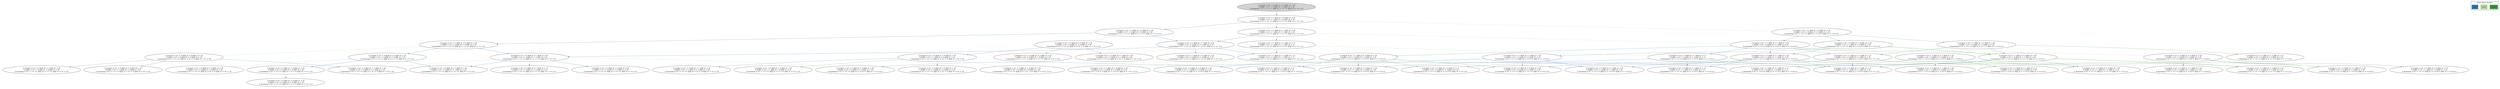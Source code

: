 strict digraph DiskGraph {
edge [colorscheme="paired12"]
nodesep=0.35;
subgraph cluster_graph {
color="white";
8873558410545067584 [label="/\\ counter = (r1 :> 0 @@ r2 :> 0 @@ r3 :> 0)\n/\\ buffer = (r1 :> 0 @@ r2 :> 0 @@ r3 :> 0)\n/\\ incoming = (r1 :> << >> @@ r2 :> << >> @@ r3 :> << >>)",style = filled]
8873558410545067584 -> 8157156040501510596 [label="",color="2",fontcolor="2"];
8157156040501510596 [label="/\\ counter = (r1 :> 1 @@ r2 :> 0 @@ r3 :> 0)\n/\\ buffer = (r1 :> 1 @@ r2 :> 0 @@ r3 :> 0)\n/\\ incoming = (r1 :> << >> @@ r2 :> << >> @@ r3 :> << >>)"];
8873558410545067584 -> 8157156040501510596 [label="",color="2",fontcolor="2"];
8157156040501510596 -> 8000449586945890632 [label="",color="2",fontcolor="2"];
8000449586945890632 [label="/\\ counter = (r1 :> 2 @@ r2 :> 0 @@ r3 :> 0)\n/\\ buffer = (r1 :> 2 @@ r2 :> 0 @@ r3 :> 0)\n/\\ incoming = (r1 :> << >> @@ r2 :> << >> @@ r3 :> << >>)"];
8873558410545067584 -> 8157156040501510596 [label="",color="2",fontcolor="2"];
8157156040501510596 -> -1606234156191096130 [label="",color="3",fontcolor="3"];
-1606234156191096130 [label="/\\ counter = (r1 :> 1 @@ r2 :> 0 @@ r3 :> 0)\n/\\ buffer = (r1 :> 0 @@ r2 :> 0 @@ r3 :> 0)\n/\\ incoming = (r1 :> << >> @@ r2 :> <<1>> @@ r3 :> <<1>>)"];
8000449586945890632 -> 7284135812384763596 [label="",color="2",fontcolor="2"];
7284135812384763596 [label="/\\ counter = (r1 :> 3 @@ r2 :> 0 @@ r3 :> 0)\n/\\ buffer = (r1 :> 3 @@ r2 :> 0 @@ r3 :> 0)\n/\\ incoming = (r1 :> << >> @@ r2 :> << >> @@ r3 :> << >>)"];
-1606234156191096130 -> 366825368131228194 [label="",color="2",fontcolor="2"];
366825368131228194 [label="/\\ counter = (r1 :> 2 @@ r2 :> 0 @@ r3 :> 0)\n/\\ buffer = (r1 :> 1 @@ r2 :> 0 @@ r3 :> 0)\n/\\ incoming = (r1 :> << >> @@ r2 :> <<1>> @@ r3 :> <<1>>)"];
8157156040501510596 -> 2328799217321313713 [label="",color="2",fontcolor="2"];
2328799217321313713 [label="/\\ counter = (r1 :> 1 @@ r2 :> 1 @@ r3 :> 0)\n/\\ buffer = (r1 :> 1 @@ r2 :> 1 @@ r3 :> 0)\n/\\ incoming = (r1 :> << >> @@ r2 :> << >> @@ r3 :> << >>)"];
-1606234156191096130 -> 1685672108327060326 [label="",color="2",fontcolor="2"];
1685672108327060326 [label="/\\ counter = (r1 :> 1 @@ r2 :> 1 @@ r3 :> 0)\n/\\ buffer = (r1 :> 0 @@ r2 :> 1 @@ r3 :> 0)\n/\\ incoming = (r1 :> << >> @@ r2 :> <<1>> @@ r3 :> <<1>>)"];
8000449586945890632 -> -783345376868112548 [label="",color="3",fontcolor="3"];
-783345376868112548 [label="/\\ counter = (r1 :> 2 @@ r2 :> 0 @@ r3 :> 0)\n/\\ buffer = (r1 :> 0 @@ r2 :> 0 @@ r3 :> 0)\n/\\ incoming = (r1 :> << >> @@ r2 :> (2 :> 1) @@ r3 :> (2 :> 1))"];
7284135812384763596 -> 6008303151314184272 [label="",color="2",fontcolor="2"];
6008303151314184272 [label="/\\ counter = (r1 :> 4 @@ r2 :> 0 @@ r3 :> 0)\n/\\ buffer = (r1 :> 4 @@ r2 :> 0 @@ r3 :> 0)\n/\\ incoming = (r1 :> << >> @@ r2 :> << >> @@ r3 :> << >>)"];
8000449586945890632 -> 4495377742073158973 [label="",color="2",fontcolor="2"];
4495377742073158973 [label="/\\ counter = (r1 :> 2 @@ r2 :> 1 @@ r3 :> 0)\n/\\ buffer = (r1 :> 2 @@ r2 :> 1 @@ r3 :> 0)\n/\\ incoming = (r1 :> << >> @@ r2 :> << >> @@ r3 :> << >>)"];
-1606234156191096130 -> 2319116592302475850 [label="",color="4",fontcolor="4"];
2319116592302475850 [label="/\\ counter = (r1 :> 1 @@ r2 :> 1 @@ r3 :> 0)\n/\\ buffer = (r1 :> 0 @@ r2 :> 0 @@ r3 :> 0)\n/\\ incoming = (r1 :> << >> @@ r2 :> << >> @@ r3 :> <<1>>)"];
8157156040501510596 -> 2328799217321313713 [label="",color="2",fontcolor="2"];
-1606234156191096130 -> 1685672108327060326 [label="",color="2",fontcolor="2"];
8000449586945890632 -> 4495377742073158973 [label="",color="2",fontcolor="2"];
-1606234156191096130 -> 2319116592302475850 [label="",color="4",fontcolor="4"];
7284135812384763596 -> -95653679021399038 [label="",color="3",fontcolor="3"];
-95653679021399038 [label="/\\ counter = (r1 :> 3 @@ r2 :> 0 @@ r3 :> 0)\n/\\ buffer = (r1 :> 0 @@ r2 :> 0 @@ r3 :> 0)\n/\\ incoming = (r1 :> << >> @@ r2 :> (3 :> 1) @@ r3 :> (3 :> 1))"];
1685672108327060326 -> -8861408740179933561 [label="",color="2",fontcolor="2"];
-8861408740179933561 [label="/\\ counter = (r1 :> 2 @@ r2 :> 1 @@ r3 :> 0)\n/\\ buffer = (r1 :> 1 @@ r2 :> 1 @@ r3 :> 0)\n/\\ incoming = (r1 :> << >> @@ r2 :> <<1>> @@ r3 :> <<1>>)"];
2328799217321313713 -> 4495377742073158973 [label="",color="2",fontcolor="2"];
366825368131228194 -> -5914632782284604423 [label="",color="2",fontcolor="2"];
-5914632782284604423 [label="/\\ counter = (r1 :> 3 @@ r2 :> 0 @@ r3 :> 0)\n/\\ buffer = (r1 :> 2 @@ r2 :> 0 @@ r3 :> 0)\n/\\ incoming = (r1 :> << >> @@ r2 :> <<1>> @@ r3 :> <<1>>)"];
2328799217321313713 -> 1685672108327060326 [label="",color="3",fontcolor="3"];
1685672108327060326 -> -3896624928572819177 [label="",color="2",fontcolor="2"];
-3896624928572819177 [label="/\\ counter = (r1 :> 1 @@ r2 :> 2 @@ r3 :> 0)\n/\\ buffer = (r1 :> 0 @@ r2 :> 2 @@ r3 :> 0)\n/\\ incoming = (r1 :> << >> @@ r2 :> <<1>> @@ r3 :> <<1>>)"];
7284135812384763596 -> 3779635345797573305 [label="",color="2",fontcolor="2"];
3779635345797573305 [label="/\\ counter = (r1 :> 3 @@ r2 :> 1 @@ r3 :> 0)\n/\\ buffer = (r1 :> 3 @@ r2 :> 1 @@ r3 :> 0)\n/\\ incoming = (r1 :> << >> @@ r2 :> << >> @@ r3 :> << >>)"];
1685672108327060326 -> -4585007426928004442 [label="",color="3",fontcolor="3"];
-4585007426928004442 [label="/\\ counter = (r1 :> 1 @@ r2 :> 1 @@ r3 :> 0)\n/\\ buffer = (r1 :> 0 @@ r2 :> 0 @@ r3 :> 0)\n/\\ incoming = (r1 :> <<1>> @@ r2 :> <<1>> @@ r3 :> <<2>>)"];
2328799217321313713 -> 4495377742073158973 [label="",color="2",fontcolor="2"];
366825368131228194 -> 6743266026209985748 [label="",color="3",fontcolor="3"];
6743266026209985748 [label="/\\ counter = (r1 :> 2 @@ r2 :> 0 @@ r3 :> 0)\n/\\ buffer = (r1 :> 0 @@ r2 :> 0 @@ r3 :> 0)\n/\\ incoming = (r1 :> << >> @@ r2 :> <<2>> @@ r3 :> <<2>>)"];
2328799217321313713 -> 1685672108327060326 [label="",color="3",fontcolor="3"];
1685672108327060326 -> 6793202690481212624 [label="",color="4",fontcolor="4"];
6793202690481212624 [label="/\\ counter = (r1 :> 1 @@ r2 :> 2 @@ r3 :> 0)\n/\\ buffer = (r1 :> 0 @@ r2 :> 1 @@ r3 :> 0)\n/\\ incoming = (r1 :> << >> @@ r2 :> << >> @@ r3 :> <<1>>)"];
7284135812384763596 -> 3779635345797573305 [label="",color="2",fontcolor="2"];
1685672108327060326 -> -6240967851796539862 [label="",color="2",fontcolor="2"];
-6240967851796539862 [label="/\\ counter = (r1 :> 1 @@ r2 :> 1 @@ r3 :> 1)\n/\\ buffer = (r1 :> 0 @@ r2 :> 1 @@ r3 :> 1)\n/\\ incoming = (r1 :> << >> @@ r2 :> <<1>> @@ r3 :> <<1>>)"];
2328799217321313713 -> -5005802347768732025 [label="",color="2",fontcolor="2"];
-5005802347768732025 [label="/\\ counter = (r1 :> 1 @@ r2 :> 1 @@ r3 :> 1)\n/\\ buffer = (r1 :> 1 @@ r2 :> 1 @@ r3 :> 1)\n/\\ incoming = (r1 :> << >> @@ r2 :> << >> @@ r3 :> << >>)"];
366825368131228194 -> -8861408740179933561 [label="",color="2",fontcolor="2"];
6008303151314184272 -> 6444927656440930260 [label="",color="2",fontcolor="2"];
6444927656440930260 [label="/\\ counter = (r1 :> 5 @@ r2 :> 0 @@ r3 :> 0)\n/\\ buffer = (r1 :> 5 @@ r2 :> 0 @@ r3 :> 0)\n/\\ incoming = (r1 :> << >> @@ r2 :> << >> @@ r3 :> << >>)"];
1685672108327060326 -> 8948526403963411839 [label="",color="4",fontcolor="4"];
8948526403963411839 [label="/\\ counter = (r1 :> 1 @@ r2 :> 1 @@ r3 :> 1)\n/\\ buffer = (r1 :> 0 @@ r2 :> 1 @@ r3 :> 0)\n/\\ incoming = (r1 :> << >> @@ r2 :> <<1>> @@ r3 :> << >>)"];
-783345376868112548 -> 8067811989346075754 [label="",color="2",fontcolor="2"];
8067811989346075754 [label="/\\ counter = (r1 :> 3 @@ r2 :> 0 @@ r3 :> 0)\n/\\ buffer = (r1 :> 1 @@ r2 :> 0 @@ r3 :> 0)\n/\\ incoming = (r1 :> << >> @@ r2 :> (2 :> 1) @@ r3 :> (2 :> 1))"];
4495377742073158973 -> 3779635345797573305 [label="",color="2",fontcolor="2"];
6008303151314184272 -> -3744173956362408808 [label="",color="3",fontcolor="3"];
-3744173956362408808 [label="/\\ counter = (r1 :> 4 @@ r2 :> 0 @@ r3 :> 0)\n/\\ buffer = (r1 :> 0 @@ r2 :> 0 @@ r3 :> 0)\n/\\ incoming = (r1 :> << >> @@ r2 :> (4 :> 1) @@ r3 :> (4 :> 1))"];
366825368131228194 -> 6793202690481212624 [label="",color="4",fontcolor="4"];
6008303151314184272 -> 145315159036029989 [label="",color="2",fontcolor="2"];
145315159036029989 [label="/\\ counter = (r1 :> 4 @@ r2 :> 1 @@ r3 :> 0)\n/\\ buffer = (r1 :> 4 @@ r2 :> 1 @@ r3 :> 0)\n/\\ incoming = (r1 :> << >> @@ r2 :> << >> @@ r3 :> << >>)"];
4495377742073158973 -> 8444871137309766649 [label="",color="3",fontcolor="3"];
-783345376868112548 -> 8444871137309766649 [label="",color="2",fontcolor="2"];
8444871137309766649 [label="/\\ counter = (r1 :> 2 @@ r2 :> 1 @@ r3 :> 0)\n/\\ buffer = (r1 :> 0 @@ r2 :> 1 @@ r3 :> 0)\n/\\ incoming = (r1 :> << >> @@ r2 :> (2 :> 1) @@ r3 :> (2 :> 1))"];
4495377742073158973 -> -3617437248111111774 [label="",color="2",fontcolor="2"];
-3617437248111111774 [label="/\\ counter = (r1 :> 2 @@ r2 :> 2 @@ r3 :> 0)\n/\\ buffer = (r1 :> 2 @@ r2 :> 2 @@ r3 :> 0)\n/\\ incoming = (r1 :> << >> @@ r2 :> << >> @@ r3 :> << >>)"];
6008303151314184272 -> 145315159036029989 [label="",color="2",fontcolor="2"];
366825368131228194 -> -8861408740179933561 [label="",color="2",fontcolor="2"];
2319116592302475850 -> 6793202690481212624 [label="",color="2",fontcolor="2"];
4495377742073158973 -> -3896624928572819177 [label="",color="3",fontcolor="3"];
-783345376868112548 -> 3107563268481977548 [label="",color="4",fontcolor="4"];
3107563268481977548 [label="/\\ counter = (r1 :> 2 @@ r2 :> 2 @@ r3 :> 0)\n/\\ buffer = (r1 :> 0 @@ r2 :> 0 @@ r3 :> 0)\n/\\ incoming = (r1 :> << >> @@ r2 :> << >> @@ r3 :> (2 :> 1))"];
4495377742073158973 -> -6578468259811590645 [label="",color="2",fontcolor="2"];
-6578468259811590645 [label="/\\ counter = (r1 :> 2 @@ r2 :> 1 @@ r3 :> 1)\n/\\ buffer = (r1 :> 2 @@ r2 :> 1 @@ r3 :> 1)\n/\\ incoming = (r1 :> << >> @@ r2 :> << >> @@ r3 :> << >>)"];
2319116592302475850 -> 6793202690481212624 [label="",color="2",fontcolor="2"];
366825368131228194 -> 6793202690481212624 [label="",color="4",fontcolor="4"];
-783345376868112548 -> 8444871137309766649 [label="",color="2",fontcolor="2"];
-95653679021399038 -> -78995904631508022 [label="",color="2",fontcolor="2"];
-78995904631508022 [label="/\\ counter = (r1 :> 4 @@ r2 :> 0 @@ r3 :> 0)\n/\\ buffer = (r1 :> 1 @@ r2 :> 0 @@ r3 :> 0)\n/\\ incoming = (r1 :> << >> @@ r2 :> (3 :> 1) @@ r3 :> (3 :> 1))"];
-8861408740179933561 -> 3312902045422546780 [label="",color="2",fontcolor="2"];
3312902045422546780 [label="/\\ counter = (r1 :> 3 @@ r2 :> 1 @@ r3 :> 0)\n/\\ buffer = (r1 :> 2 @@ r2 :> 1 @@ r3 :> 0)\n/\\ incoming = (r1 :> << >> @@ r2 :> <<1>> @@ r3 :> <<1>>)"];
2319116592302475850 -> 8948526403963411839 [label="",color="2",fontcolor="2"];
-8861408740179933561 -> -2484246806768381839 [label="",color="3",fontcolor="3"];
-2484246806768381839 [label="/\\ counter = (r1 :> 2 @@ r2 :> 1 @@ r3 :> 0)\n/\\ buffer = (r1 :> 0 @@ r2 :> 1 @@ r3 :> 0)\n/\\ incoming = (r1 :> << >> @@ r2 :> <<2>> @@ r3 :> <<2>>)"];
-95653679021399038 -> 9132984989437178023 [label="",color="2",fontcolor="2"];
9132984989437178023 [label="/\\ counter = (r1 :> 3 @@ r2 :> 1 @@ r3 :> 0)\n/\\ buffer = (r1 :> 0 @@ r2 :> 1 @@ r3 :> 0)\n/\\ incoming = (r1 :> << >> @@ r2 :> (3 :> 1) @@ r3 :> (3 :> 1))"];
-783345376868112548 -> 3107563268481977548 [label="",color="4",fontcolor="4"];
-95653679021399038 -> 3304120002815209806 [label="",color="4",fontcolor="4"];
3304120002815209806 [label="/\\ counter = (r1 :> 3 @@ r2 :> 3 @@ r3 :> 0)\n/\\ buffer = (r1 :> 0 @@ r2 :> 0 @@ r3 :> 0)\n/\\ incoming = (r1 :> << >> @@ r2 :> << >> @@ r3 :> (3 :> 1))"];
-8861408740179933561 -> 4760164541224897602 [label="",color="2",fontcolor="2"];
4760164541224897602 [label="/\\ counter = (r1 :> 2 @@ r2 :> 2 @@ r3 :> 0)\n/\\ buffer = (r1 :> 1 @@ r2 :> 2 @@ r3 :> 0)\n/\\ incoming = (r1 :> << >> @@ r2 :> <<1>> @@ r3 :> <<1>>)"];
2319116592302475850 -> -9190347959691137919 [label="",color="4",fontcolor="4"];
-9190347959691137919 [label="/\\ counter = (r1 :> 1 @@ r2 :> 1 @@ r3 :> 1)\n/\\ buffer = (r1 :> 0 @@ r2 :> 0 @@ r3 :> 0)\n/\\ incoming = (r1 :> << >> @@ r2 :> << >> @@ r3 :> << >>)"];
-8861408740179933561 -> 5457553655522609139 [label="",color="3",fontcolor="3"];
5457553655522609139 [label="/\\ counter = (r1 :> 2 @@ r2 :> 1 @@ r3 :> 0)\n/\\ buffer = (r1 :> 1 @@ r2 :> 0 @@ r3 :> 0)\n/\\ incoming = (r1 :> <<1>> @@ r2 :> <<1>> @@ r3 :> <<2>>)"];
-95653679021399038 -> 9132984989437178023 [label="",color="2",fontcolor="2"];
-5914632782284604423 -> -5935618918800839631 [label="",color="2",fontcolor="2"];
-5935618918800839631 [label="/\\ counter = (r1 :> 4 @@ r2 :> 0 @@ r3 :> 0)\n/\\ buffer = (r1 :> 3 @@ r2 :> 0 @@ r3 :> 0)\n/\\ incoming = (r1 :> << >> @@ r2 :> <<1>> @@ r3 :> <<1>>)"];
-95653679021399038 -> 3304120002815209806 [label="",color="4",fontcolor="4"];
-8861408740179933561 -> -5556044546905899956 [label="",color="4",fontcolor="4"];
-5556044546905899956 [label="/\\ counter = (r1 :> 2 @@ r2 :> 2 @@ r3 :> 0)\n/\\ buffer = (r1 :> 1 @@ r2 :> 1 @@ r3 :> 0)\n/\\ incoming = (r1 :> << >> @@ r2 :> << >> @@ r3 :> <<1>>)"];
-3896624928572819177 -> 4760164541224897602 [label="",color="2",fontcolor="2"];
-8861408740179933561 -> -6801760793127599733 [label="",color="2",fontcolor="2"];
-6801760793127599733 [label="/\\ counter = (r1 :> 2 @@ r2 :> 1 @@ r3 :> 1)\n/\\ buffer = (r1 :> 1 @@ r2 :> 1 @@ r3 :> 1)\n/\\ incoming = (r1 :> << >> @@ r2 :> <<1>> @@ r3 :> <<1>>)"];
3779635345797573305 -> 145315159036029989 [label="",color="2",fontcolor="2"];
-5914632782284604423 -> 7944226029082893552 [label="",color="3",fontcolor="3"];
7944226029082893552 [label="/\\ counter = (r1 :> 3 @@ r2 :> 0 @@ r3 :> 0)\n/\\ buffer = (r1 :> 0 @@ r2 :> 0 @@ r3 :> 0)\n/\\ incoming = (r1 :> << >> @@ r2 :> <<1, 1>> @@ r3 :> <<1, 1>>)"];
3779635345797573305 -> 9132984989437178023 [label="",color="3",fontcolor="3"];
-8861408740179933561 -> 537516355733864530 [label="",color="4",fontcolor="4"];
537516355733864530 [label="/\\ counter = (r1 :> 2 @@ r2 :> 1 @@ r3 :> 1)\n/\\ buffer = (r1 :> 1 @@ r2 :> 1 @@ r3 :> 0)\n/\\ incoming = (r1 :> << >> @@ r2 :> <<1>> @@ r3 :> << >>)"];
-3896624928572819177 -> 5997166877325171233 [label="",color="2",fontcolor="2"];
5997166877325171233 [label="/\\ counter = (r1 :> 1 @@ r2 :> 3 @@ r3 :> 0)\n/\\ buffer = (r1 :> 0 @@ r2 :> 3 @@ r3 :> 0)\n/\\ incoming = (r1 :> << >> @@ r2 :> <<1>> @@ r3 :> <<1>>)"];
-4585007426928004442 -> 5457553655522609139 [label="",color="2",fontcolor="2"];
-3896624928572819177 -> -2731339169674790253 [label="",color="3",fontcolor="3"];
-2731339169674790253 [label="/\\ counter = (r1 :> 1 @@ r2 :> 2 @@ r3 :> 0)\n/\\ buffer = (r1 :> 0 @@ r2 :> 0 @@ r3 :> 0)\n/\\ incoming = (r1 :> (2 :> 1) @@ r2 :> <<1>> @@ r3 :> <<1, 1>>)"];
3779635345797573305 -> -4044941021893384666 [label="",color="2",fontcolor="2"];
-4044941021893384666 [label="/\\ counter = (r1 :> 3 @@ r2 :> 2 @@ r3 :> 0)\n/\\ buffer = (r1 :> 3 @@ r2 :> 2 @@ r3 :> 0)\n/\\ incoming = (r1 :> << >> @@ r2 :> << >> @@ r3 :> << >>)"];
-5914632782284604423 -> 3312902045422546780 [label="",color="2",fontcolor="2"];
-3896624928572819177 -> -9015043999208979808 [label="",color="4",fontcolor="4"];
-9015043999208979808 [label="/\\ counter = (r1 :> 1 @@ r2 :> 3 @@ r3 :> 0)\n/\\ buffer = (r1 :> 0 @@ r2 :> 2 @@ r3 :> 0)\n/\\ incoming = (r1 :> << >> @@ r2 :> << >> @@ r3 :> <<1>>)"];
3779635345797573305 -> 5997166877325171233 [label="",color="3",fontcolor="3"];
-4585007426928004442 -> 4755623239202817564 [label="",color="4",fontcolor="4"];
4755623239202817564 [label="/\\ counter = (r1 :> 2 @@ r2 :> 1 @@ r3 :> 0)\n/\\ buffer = (r1 :> 0 @@ r2 :> 0 @@ r3 :> 0)\n/\\ incoming = (r1 :> << >> @@ r2 :> <<1>> @@ r3 :> <<2>>)"];
3779635345797573305 -> -5862092870759036529 [label="",color="2",fontcolor="2"];
-5862092870759036529 [label="/\\ counter = (r1 :> 3 @@ r2 :> 1 @@ r3 :> 1)\n/\\ buffer = (r1 :> 3 @@ r2 :> 1 @@ r3 :> 1)\n/\\ incoming = (r1 :> << >> @@ r2 :> << >> @@ r3 :> << >>)"];
-3896624928572819177 -> 8641138102236785755 [label="",color="2",fontcolor="2"];
8641138102236785755 [label="/\\ counter = (r1 :> 1 @@ r2 :> 2 @@ r3 :> 1)\n/\\ buffer = (r1 :> 0 @@ r2 :> 2 @@ r3 :> 1)\n/\\ incoming = (r1 :> << >> @@ r2 :> <<1>> @@ r3 :> <<1>>)"];
-5914632782284604423 -> -9015043999208979808 [label="",color="4",fontcolor="4"];
-3896624928572819177 -> -8106197191236480544 [label="",color="4",fontcolor="4"];
-8106197191236480544 [label="/\\ counter = (r1 :> 1 @@ r2 :> 2 @@ r3 :> 1)\n/\\ buffer = (r1 :> 0 @@ r2 :> 2 @@ r3 :> 0)\n/\\ incoming = (r1 :> << >> @@ r2 :> <<1>> @@ r3 :> << >>)"];
6743266026209985748 -> -4088499366707566622 [label="",color="2",fontcolor="2"];
-4088499366707566622 [label="/\\ counter = (r1 :> 3 @@ r2 :> 0 @@ r3 :> 0)\n/\\ buffer = (r1 :> 1 @@ r2 :> 0 @@ r3 :> 0)\n/\\ incoming = (r1 :> << >> @@ r2 :> <<2>> @@ r3 :> <<2>>)"];
-4585007426928004442 -> 5457553655522609139 [label="",color="2",fontcolor="2"];
6793202690481212624 -> -5556044546905899956 [label="",color="2",fontcolor="2"];
-5914632782284604423 -> 3312902045422546780 [label="",color="2",fontcolor="2"];
6743266026209985748 -> -2484246806768381839 [label="",color="2",fontcolor="2"];
-5914632782284604423 -> -9015043999208979808 [label="",color="4",fontcolor="4"];
-4585007426928004442 -> 4755623239202817564 [label="",color="4",fontcolor="4"];
-6240967851796539862 -> -6801760793127599733 [label="",color="2",fontcolor="2"];
6743266026209985748 -> 4755623239202817564 [label="",color="4",fontcolor="4"];
6793202690481212624 -> -9015043999208979808 [label="",color="2",fontcolor="2"];
6743266026209985748 -> -2484246806768381839 [label="",color="2",fontcolor="2"];
-6240967851796539862 -> 8641138102236785755 [label="",color="2",fontcolor="2"];
-4585007426928004442 -> -1146792930698472442 [label="",color="2",fontcolor="2"];
-1146792930698472442 [label="/\\ counter = (r1 :> 1 @@ r2 :> 1 @@ r3 :> 1)\n/\\ buffer = (r1 :> 0 @@ r2 :> 0 @@ r3 :> 1)\n/\\ incoming = (r1 :> <<1>> @@ r2 :> <<1>> @@ r3 :> <<2>>)"];
-6240967851796539862 -> -1146792930698472442 [label="",color="3",fontcolor="3"];
6743266026209985748 -> 4755623239202817564 [label="",color="4",fontcolor="4"];
6793202690481212624 -> 4755623239202817564 [label="",color="3",fontcolor="3"];
-5005802347768732025 -> -6578468259811590645 [label="",color="2",fontcolor="2"];
-6240967851796539862 -> 537516355733864530 [label="",color="4",fontcolor="4"];
-4585007426928004442 -> 2622555740916502029 [label="",color="4",fontcolor="4"];
2622555740916502029 [label="/\\ counter = (r1 :> 1 @@ r2 :> 1 @@ r3 :> 1)\n/\\ buffer = (r1 :> 0 @@ r2 :> 0 @@ r3 :> 0)\n/\\ incoming = (r1 :> <<1>> @@ r2 :> <<1>> @@ r3 :> <<1>>)"];
-6240967851796539862 -> 8641138102236785755 [label="",color="2",fontcolor="2"];
-5005802347768732025 -> -6240967851796539862 [label="",color="3",fontcolor="3"];
6793202690481212624 -> 537516355733864530 [label="",color="2",fontcolor="2"];
-5005802347768732025 -> -6578468259811590645 [label="",color="2",fontcolor="2"];
-6240967851796539862 -> -1146792930698472442 [label="",color="3",fontcolor="3"];
6444927656440930260 -> 5135158277966022488 [label="",color="2",fontcolor="2"];
5135158277966022488 [label="/\\ counter = (r1 :> 6 @@ r2 :> 0 @@ r3 :> 0)\n/\\ buffer = (r1 :> 6 @@ r2 :> 0 @@ r3 :> 0)\n/\\ incoming = (r1 :> << >> @@ r2 :> << >> @@ r3 :> << >>)"];
-6240967851796539862 -> 537516355733864530 [label="",color="4",fontcolor="4"];
-5005802347768732025 -> -6240967851796539862 [label="",color="3",fontcolor="3"];
-5005802347768732025 -> -6578468259811590645 [label="",color="2",fontcolor="2"];
-5005802347768732025 -> -6240967851796539862 [label="",color="3",fontcolor="3"];
8067811989346075754 -> 6744057117600979279 [label="",color="2",fontcolor="2"];
6744057117600979279 [label="/\\ counter = (r1 :> 4 @@ r2 :> 0 @@ r3 :> 0)\n/\\ buffer = (r1 :> 2 @@ r2 :> 0 @@ r3 :> 0)\n/\\ incoming = (r1 :> << >> @@ r2 :> (2 :> 1) @@ r3 :> (2 :> 1))"];
8067811989346075754 -> 7944226029082893552 [label="",color="3",fontcolor="3"];
8067811989346075754 -> -1160685931158269745 [label="",color="2",fontcolor="2"];
-1160685931158269745 [label="/\\ counter = (r1 :> 3 @@ r2 :> 1 @@ r3 :> 0)\n/\\ buffer = (r1 :> 1 @@ r2 :> 1 @@ r3 :> 0)\n/\\ incoming = (r1 :> << >> @@ r2 :> (2 :> 1) @@ r3 :> (2 :> 1))"];
8067811989346075754 -> 8810673560017750201 [label="",color="4",fontcolor="4"];
8810673560017750201 [label="/\\ counter = (r1 :> 3 @@ r2 :> 2 @@ r3 :> 0)\n/\\ buffer = (r1 :> 1 @@ r2 :> 0 @@ r3 :> 0)\n/\\ incoming = (r1 :> << >> @@ r2 :> << >> @@ r3 :> (2 :> 1))"];
8067811989346075754 -> -1160685931158269745 [label="",color="2",fontcolor="2"];
8067811989346075754 -> 8810673560017750201 [label="",color="4",fontcolor="4"];
6793202690481212624 -> 6074966255455232233 [label="",color="4",fontcolor="4"];
6074966255455232233 [label="/\\ counter = (r1 :> 1 @@ r2 :> 2 @@ r3 :> 1)\n/\\ buffer = (r1 :> 0 @@ r2 :> 1 @@ r3 :> 0)\n/\\ incoming = (r1 :> << >> @@ r2 :> << >> @@ r3 :> << >>)"];
8948526403963411839 -> 537516355733864530 [label="",color="2",fontcolor="2"];
8948526403963411839 -> -8106197191236480544 [label="",color="2",fontcolor="2"];
8948526403963411839 -> 2622555740916502029 [label="",color="3",fontcolor="3"];
8948526403963411839 -> 6074966255455232233 [label="",color="4",fontcolor="4"];
8948526403963411839 -> 537516355733864530 [label="",color="2",fontcolor="2"];
{rank = same; 8873558410545067584;}
{rank = same; 8157156040501510596;}
{rank = same; -1606234156191096130;8000449586945890632;2328799217321313713;}
{rank = same; 7284135812384763596;2319116592302475850;-5005802347768732025;1685672108327060326;4495377742073158973;366825368131228194;-783345376868112548;}
{rank = same; 6793202690481212624;6008303151314184272;-3896624928572819177;8067811989346075754;-8861408740179933561;-95653679021399038;-5914632782284604423;8948526403963411839;-4585007426928004442;6743266026209985748;3779635345797573305;-6240967851796539862;}
{rank = same; 6444927656440930260;}
}
subgraph cluster_legend {graph[style=bold];label = "Next State Actions" style="solid"
node [ labeljust="l",colorscheme="paired12",style=filled,shape=record ]
receive [label="receive",fillcolor=4]
send [label="send",fillcolor=3]
inc [label="inc",fillcolor=2]
}}